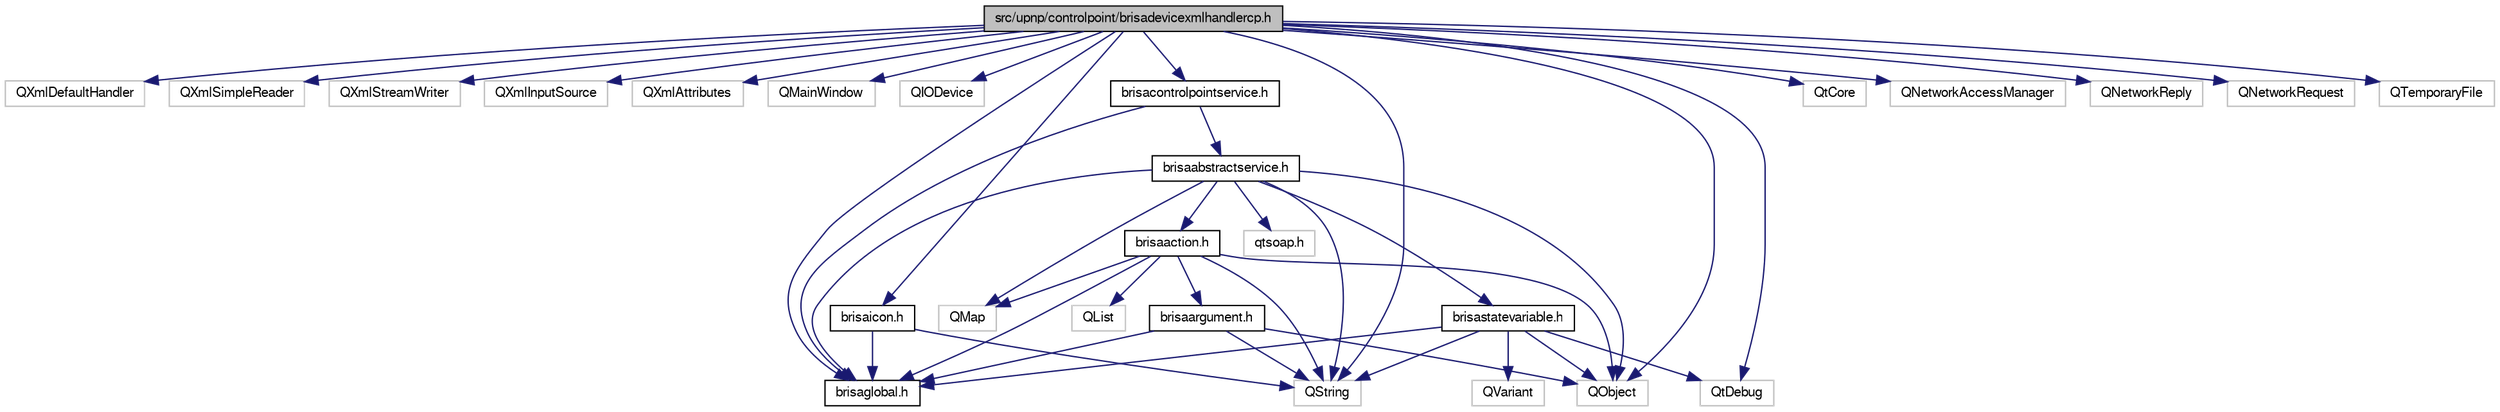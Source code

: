 digraph G
{
  bgcolor="transparent";
  edge [fontname="FreeSans",fontsize="10",labelfontname="FreeSans",labelfontsize="10"];
  node [fontname="FreeSans",fontsize="10",shape=record];
  Node1 [label="src/upnp/controlpoint/brisadevicexmlhandlercp.h",height=0.2,width=0.4,color="black", fillcolor="grey75", style="filled" fontcolor="black"];
  Node1 -> Node2 [color="midnightblue",fontsize="10",style="solid"];
  Node2 [label="QXmlDefaultHandler",height=0.2,width=0.4,color="grey75"];
  Node1 -> Node3 [color="midnightblue",fontsize="10",style="solid"];
  Node3 [label="QXmlSimpleReader",height=0.2,width=0.4,color="grey75"];
  Node1 -> Node4 [color="midnightblue",fontsize="10",style="solid"];
  Node4 [label="QXmlStreamWriter",height=0.2,width=0.4,color="grey75"];
  Node1 -> Node5 [color="midnightblue",fontsize="10",style="solid"];
  Node5 [label="QXmlInputSource",height=0.2,width=0.4,color="grey75"];
  Node1 -> Node6 [color="midnightblue",fontsize="10",style="solid"];
  Node6 [label="QXmlAttributes",height=0.2,width=0.4,color="grey75"];
  Node1 -> Node7 [color="midnightblue",fontsize="10",style="solid"];
  Node7 [label="QMainWindow",height=0.2,width=0.4,color="grey75"];
  Node1 -> Node8 [color="midnightblue",fontsize="10",style="solid"];
  Node8 [label="QIODevice",height=0.2,width=0.4,color="grey75"];
  Node1 -> Node9 [color="midnightblue",fontsize="10",style="solid"];
  Node9 [label="QString",height=0.2,width=0.4,color="grey75"];
  Node1 -> Node10 [color="midnightblue",fontsize="10",style="solid"];
  Node10 [label="QtDebug",height=0.2,width=0.4,color="grey75"];
  Node1 -> Node11 [color="midnightblue",fontsize="10",style="solid"];
  Node11 [label="QtCore",height=0.2,width=0.4,color="grey75"];
  Node1 -> Node12 [color="midnightblue",fontsize="10",style="solid"];
  Node12 [label="QObject",height=0.2,width=0.4,color="grey75"];
  Node1 -> Node13 [color="midnightblue",fontsize="10",style="solid"];
  Node13 [label="QNetworkAccessManager",height=0.2,width=0.4,color="grey75"];
  Node1 -> Node14 [color="midnightblue",fontsize="10",style="solid"];
  Node14 [label="QNetworkReply",height=0.2,width=0.4,color="grey75"];
  Node1 -> Node15 [color="midnightblue",fontsize="10",style="solid"];
  Node15 [label="QNetworkRequest",height=0.2,width=0.4,color="grey75"];
  Node1 -> Node16 [color="midnightblue",fontsize="10",style="solid"];
  Node16 [label="QTemporaryFile",height=0.2,width=0.4,color="grey75"];
  Node1 -> Node17 [color="midnightblue",fontsize="10",style="solid"];
  Node17 [label="brisaicon.h",height=0.2,width=0.4,color="black",URL="$brisaicon_8h.html"];
  Node17 -> Node9 [color="midnightblue",fontsize="10",style="solid"];
  Node17 -> Node18 [color="midnightblue",fontsize="10",style="solid"];
  Node18 [label="brisaglobal.h",height=0.2,width=0.4,color="black",URL="$brisaglobal_8h.html"];
  Node1 -> Node19 [color="midnightblue",fontsize="10",style="solid"];
  Node19 [label="brisacontrolpointservice.h",height=0.2,width=0.4,color="black",URL="$brisacontrolpointservice_8h.html"];
  Node19 -> Node20 [color="midnightblue",fontsize="10",style="solid"];
  Node20 [label="brisaabstractservice.h",height=0.2,width=0.4,color="black",URL="$brisaabstractservice_8h.html"];
  Node20 -> Node21 [color="midnightblue",fontsize="10",style="solid"];
  Node21 [label="brisaaction.h",height=0.2,width=0.4,color="black",URL="$brisaaction_8h.html"];
  Node21 -> Node22 [color="midnightblue",fontsize="10",style="solid"];
  Node22 [label="brisaargument.h",height=0.2,width=0.4,color="black",URL="$brisaargument_8h.html"];
  Node22 -> Node12 [color="midnightblue",fontsize="10",style="solid"];
  Node22 -> Node9 [color="midnightblue",fontsize="10",style="solid"];
  Node22 -> Node18 [color="midnightblue",fontsize="10",style="solid"];
  Node21 -> Node18 [color="midnightblue",fontsize="10",style="solid"];
  Node21 -> Node9 [color="midnightblue",fontsize="10",style="solid"];
  Node21 -> Node23 [color="midnightblue",fontsize="10",style="solid"];
  Node23 [label="QList",height=0.2,width=0.4,color="grey75"];
  Node21 -> Node24 [color="midnightblue",fontsize="10",style="solid"];
  Node24 [label="QMap",height=0.2,width=0.4,color="grey75"];
  Node21 -> Node12 [color="midnightblue",fontsize="10",style="solid"];
  Node20 -> Node25 [color="midnightblue",fontsize="10",style="solid"];
  Node25 [label="brisastatevariable.h",height=0.2,width=0.4,color="black",URL="$brisastatevariable_8h.html"];
  Node25 -> Node9 [color="midnightblue",fontsize="10",style="solid"];
  Node25 -> Node26 [color="midnightblue",fontsize="10",style="solid"];
  Node26 [label="QVariant",height=0.2,width=0.4,color="grey75"];
  Node25 -> Node12 [color="midnightblue",fontsize="10",style="solid"];
  Node25 -> Node10 [color="midnightblue",fontsize="10",style="solid"];
  Node25 -> Node18 [color="midnightblue",fontsize="10",style="solid"];
  Node20 -> Node18 [color="midnightblue",fontsize="10",style="solid"];
  Node20 -> Node27 [color="midnightblue",fontsize="10",style="solid"];
  Node27 [label="qtsoap.h",height=0.2,width=0.4,color="grey75"];
  Node20 -> Node24 [color="midnightblue",fontsize="10",style="solid"];
  Node20 -> Node9 [color="midnightblue",fontsize="10",style="solid"];
  Node20 -> Node12 [color="midnightblue",fontsize="10",style="solid"];
  Node19 -> Node18 [color="midnightblue",fontsize="10",style="solid"];
  Node1 -> Node18 [color="midnightblue",fontsize="10",style="solid"];
}
